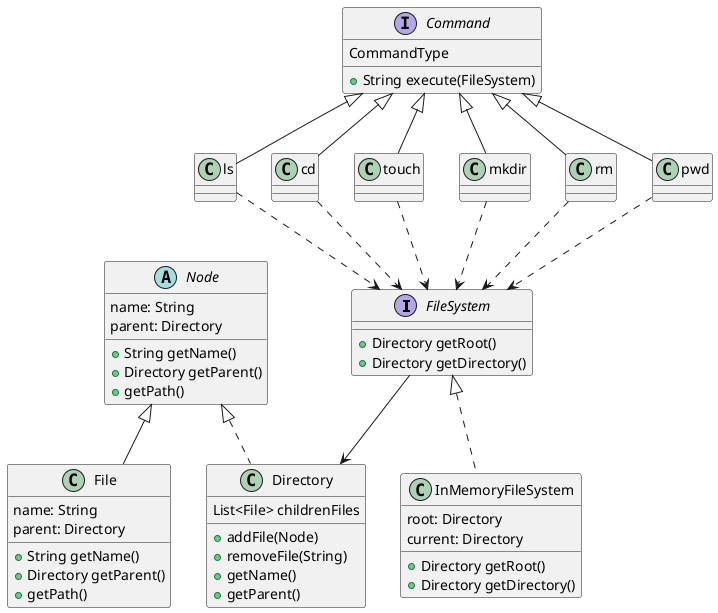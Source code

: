 @startuml
interface FileSystem{
+ Directory getRoot()
+ Directory getDirectory()
}
FileSystem --> Directory

class File extends Node{
name: String
parent: Directory
+String getName()
+Directory getParent()
+getPath()
}

class InMemoryFileSystem implements FileSystem{
root: Directory
current: Directory
+ Directory getRoot()
+ Directory getDirectory()
}

abstract class Node{
name: String
parent: Directory
+String getName()
+Directory getParent()
+getPath()
}

class Directory implements Node{
List<File> childrenFiles
+addFile(Node)
+removeFile(String)
+getName()
+getParent()
}


interface Command{
CommandType
+String execute(FileSystem)
}

class ls extends Command{

}

class cd extends Command{

}

class touch extends Command{

}

class mkdir extends Command{

}

class rm extends Command{

}

class pwd extends Command{

}


ls ..> FileSystem
cd ..> FileSystem
touch ..> FileSystem
mkdir ..> FileSystem
rm ..> FileSystem
pwd ..> FileSystem



@enduml